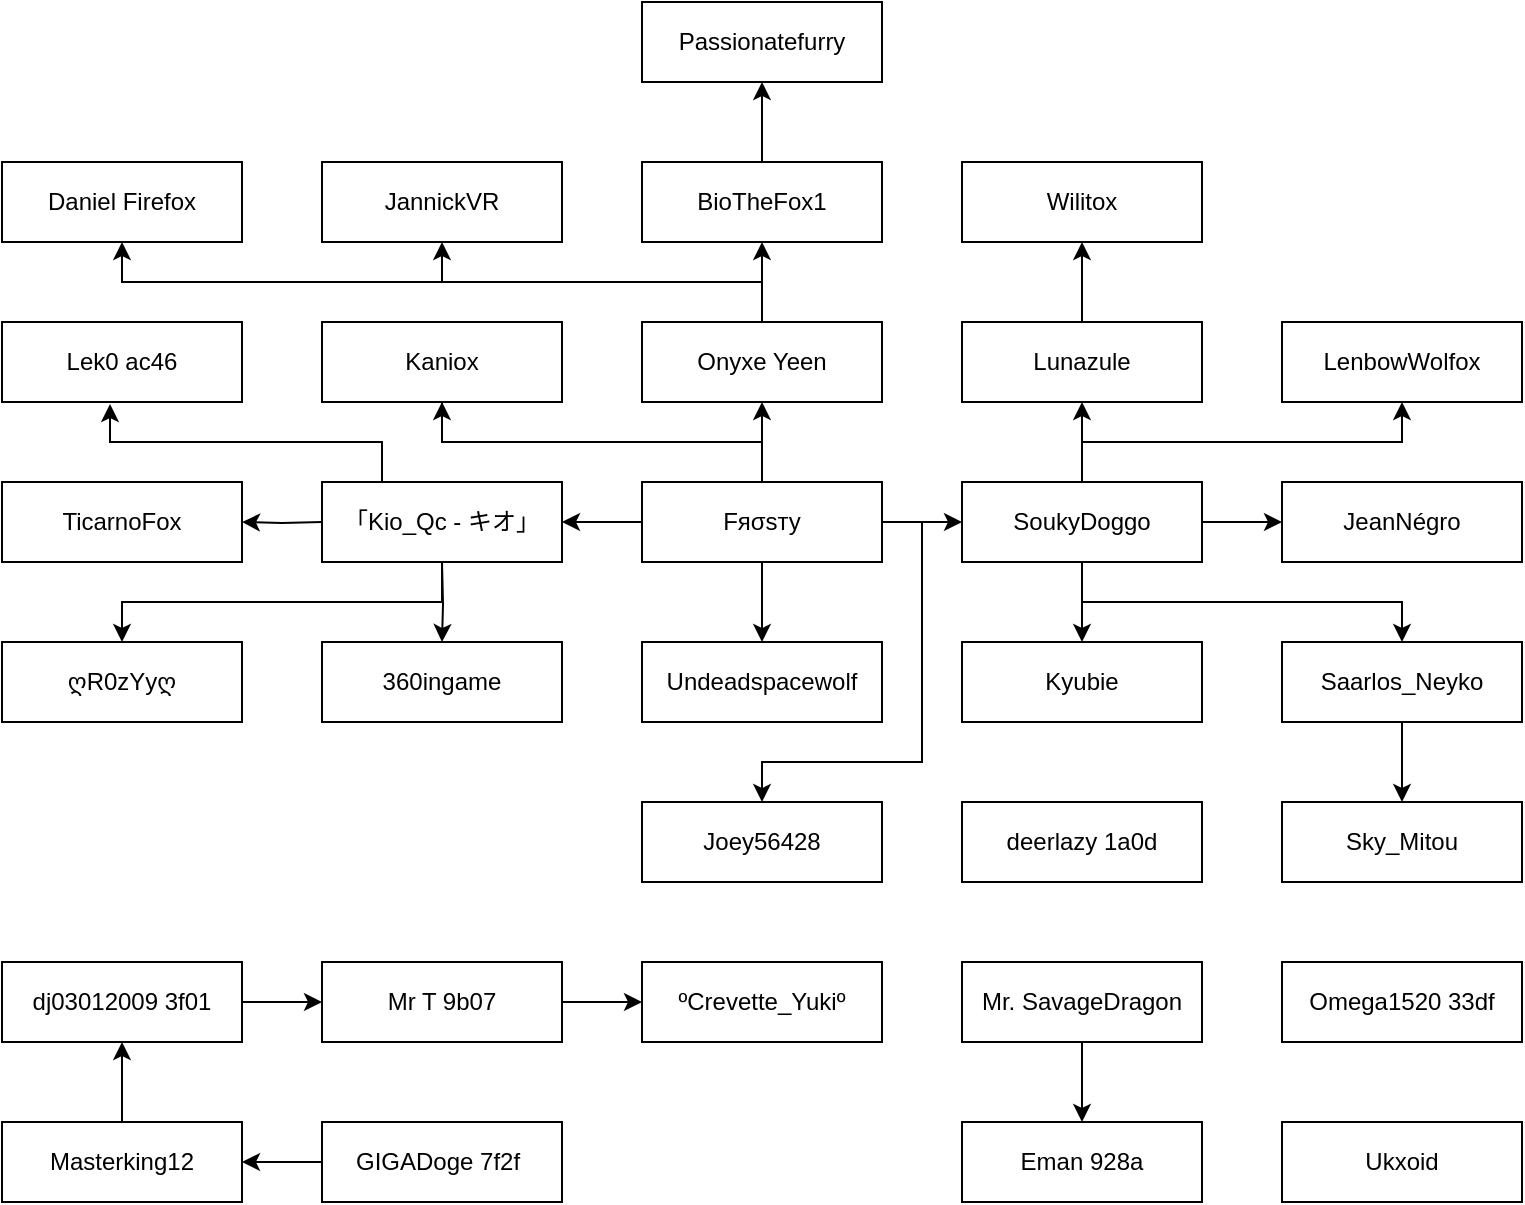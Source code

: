<mxfile version="24.8.3">
  <diagram name="Page-1" id="kzbMt0qwAQdANpi8W9Ui">
    <mxGraphModel dx="946" dy="611" grid="1" gridSize="10" guides="1" tooltips="1" connect="1" arrows="1" fold="1" page="1" pageScale="1" pageWidth="827" pageHeight="1169" math="0" shadow="0">
      <root>
        <mxCell id="0" />
        <mxCell id="1" parent="0" />
        <mxCell id="nPTzYKY_LypjdXd9V0ng-8" style="edgeStyle=orthogonalEdgeStyle;rounded=0;orthogonalLoop=1;jettySize=auto;html=1;exitX=0;exitY=0.5;exitDx=0;exitDy=0;entryX=1;entryY=0.5;entryDx=0;entryDy=0;" parent="1" source="nPTzYKY_LypjdXd9V0ng-1" target="N9GWcPVrBtqHLHFICxf_-35" edge="1">
          <mxGeometry relative="1" as="geometry">
            <mxPoint x="320" y="340" as="targetPoint" />
          </mxGeometry>
        </mxCell>
        <mxCell id="nPTzYKY_LypjdXd9V0ng-9" style="edgeStyle=orthogonalEdgeStyle;rounded=0;orthogonalLoop=1;jettySize=auto;html=1;exitX=1;exitY=0.5;exitDx=0;exitDy=0;" parent="1" source="nPTzYKY_LypjdXd9V0ng-1" target="nPTzYKY_LypjdXd9V0ng-4" edge="1">
          <mxGeometry relative="1" as="geometry" />
        </mxCell>
        <mxCell id="nPTzYKY_LypjdXd9V0ng-10" style="edgeStyle=orthogonalEdgeStyle;rounded=0;orthogonalLoop=1;jettySize=auto;html=1;exitX=0.5;exitY=1;exitDx=0;exitDy=0;entryX=0.5;entryY=0;entryDx=0;entryDy=0;" parent="1" source="nPTzYKY_LypjdXd9V0ng-1" target="nPTzYKY_LypjdXd9V0ng-5" edge="1">
          <mxGeometry relative="1" as="geometry" />
        </mxCell>
        <mxCell id="nPTzYKY_LypjdXd9V0ng-11" style="edgeStyle=orthogonalEdgeStyle;rounded=0;orthogonalLoop=1;jettySize=auto;html=1;exitX=0.5;exitY=0;exitDx=0;exitDy=0;entryX=0.5;entryY=1;entryDx=0;entryDy=0;" parent="1" source="nPTzYKY_LypjdXd9V0ng-1" target="nPTzYKY_LypjdXd9V0ng-2" edge="1">
          <mxGeometry relative="1" as="geometry" />
        </mxCell>
        <mxCell id="nPTzYKY_LypjdXd9V0ng-15" style="edgeStyle=orthogonalEdgeStyle;rounded=0;orthogonalLoop=1;jettySize=auto;html=1;exitX=0.5;exitY=0;exitDx=0;exitDy=0;entryX=0.5;entryY=1;entryDx=0;entryDy=0;" parent="1" source="nPTzYKY_LypjdXd9V0ng-1" target="nPTzYKY_LypjdXd9V0ng-14" edge="1">
          <mxGeometry relative="1" as="geometry" />
        </mxCell>
        <mxCell id="N9GWcPVrBtqHLHFICxf_-2" style="edgeStyle=orthogonalEdgeStyle;rounded=0;orthogonalLoop=1;jettySize=auto;html=1;exitX=1;exitY=0.5;exitDx=0;exitDy=0;entryX=0.5;entryY=0;entryDx=0;entryDy=0;" edge="1" parent="1" source="nPTzYKY_LypjdXd9V0ng-1" target="N9GWcPVrBtqHLHFICxf_-3">
          <mxGeometry relative="1" as="geometry">
            <mxPoint x="420" y="470" as="targetPoint" />
            <Array as="points">
              <mxPoint x="500" y="340" />
              <mxPoint x="500" y="460" />
              <mxPoint x="420" y="460" />
            </Array>
          </mxGeometry>
        </mxCell>
        <mxCell id="nPTzYKY_LypjdXd9V0ng-1" value="Fяσѕту" style="rounded=0;whiteSpace=wrap;html=1;" parent="1" vertex="1">
          <mxGeometry x="360" y="320" width="120" height="40" as="geometry" />
        </mxCell>
        <mxCell id="nPTzYKY_LypjdXd9V0ng-2" value="Kaniox" style="rounded=0;whiteSpace=wrap;html=1;" parent="1" vertex="1">
          <mxGeometry x="200" y="240" width="120" height="40" as="geometry" />
        </mxCell>
        <mxCell id="nPTzYKY_LypjdXd9V0ng-3" value="" style="endArrow=none;html=1;rounded=0;entryX=0.5;entryY=1;entryDx=0;entryDy=0;exitX=0.5;exitY=0;exitDx=0;exitDy=0;" parent="1" source="nPTzYKY_LypjdXd9V0ng-1" target="nPTzYKY_LypjdXd9V0ng-2" edge="1">
          <mxGeometry width="50" height="50" relative="1" as="geometry">
            <mxPoint x="390" y="340" as="sourcePoint" />
            <mxPoint x="440" y="290" as="targetPoint" />
            <Array as="points">
              <mxPoint x="420" y="300" />
              <mxPoint x="260" y="300" />
            </Array>
          </mxGeometry>
        </mxCell>
        <mxCell id="nPTzYKY_LypjdXd9V0ng-13" style="edgeStyle=orthogonalEdgeStyle;rounded=0;orthogonalLoop=1;jettySize=auto;html=1;exitX=1;exitY=0.5;exitDx=0;exitDy=0;" parent="1" source="nPTzYKY_LypjdXd9V0ng-4" target="nPTzYKY_LypjdXd9V0ng-12" edge="1">
          <mxGeometry relative="1" as="geometry" />
        </mxCell>
        <mxCell id="nPTzYKY_LypjdXd9V0ng-19" value="" style="edgeStyle=orthogonalEdgeStyle;rounded=0;orthogonalLoop=1;jettySize=auto;html=1;" parent="1" source="nPTzYKY_LypjdXd9V0ng-4" target="nPTzYKY_LypjdXd9V0ng-18" edge="1">
          <mxGeometry relative="1" as="geometry" />
        </mxCell>
        <mxCell id="nPTzYKY_LypjdXd9V0ng-23" style="edgeStyle=orthogonalEdgeStyle;rounded=0;orthogonalLoop=1;jettySize=auto;html=1;exitX=0.5;exitY=1;exitDx=0;exitDy=0;entryX=0.5;entryY=0;entryDx=0;entryDy=0;" parent="1" source="nPTzYKY_LypjdXd9V0ng-4" target="nPTzYKY_LypjdXd9V0ng-22" edge="1">
          <mxGeometry relative="1" as="geometry" />
        </mxCell>
        <mxCell id="nPTzYKY_LypjdXd9V0ng-27" style="edgeStyle=orthogonalEdgeStyle;rounded=0;orthogonalLoop=1;jettySize=auto;html=1;exitX=0.5;exitY=0;exitDx=0;exitDy=0;entryX=0.5;entryY=1;entryDx=0;entryDy=0;" parent="1" source="nPTzYKY_LypjdXd9V0ng-4" target="nPTzYKY_LypjdXd9V0ng-26" edge="1">
          <mxGeometry relative="1" as="geometry" />
        </mxCell>
        <mxCell id="nPTzYKY_LypjdXd9V0ng-35" style="edgeStyle=orthogonalEdgeStyle;rounded=0;orthogonalLoop=1;jettySize=auto;html=1;exitX=0.5;exitY=0;exitDx=0;exitDy=0;entryX=0.5;entryY=1;entryDx=0;entryDy=0;" parent="1" source="nPTzYKY_LypjdXd9V0ng-4" target="nPTzYKY_LypjdXd9V0ng-34" edge="1">
          <mxGeometry relative="1" as="geometry" />
        </mxCell>
        <mxCell id="nPTzYKY_LypjdXd9V0ng-4" value="SoukyDoggo" style="rounded=0;whiteSpace=wrap;html=1;" parent="1" vertex="1">
          <mxGeometry x="520" y="320" width="120" height="40" as="geometry" />
        </mxCell>
        <mxCell id="nPTzYKY_LypjdXd9V0ng-5" value="Undeadspacewolf" style="rounded=0;whiteSpace=wrap;html=1;" parent="1" vertex="1">
          <mxGeometry x="360" y="400" width="120" height="40" as="geometry" />
        </mxCell>
        <mxCell id="nPTzYKY_LypjdXd9V0ng-17" style="edgeStyle=orthogonalEdgeStyle;rounded=0;orthogonalLoop=1;jettySize=auto;html=1;exitX=0;exitY=0.5;exitDx=0;exitDy=0;entryX=1;entryY=0.5;entryDx=0;entryDy=0;" parent="1" target="nPTzYKY_LypjdXd9V0ng-16" edge="1">
          <mxGeometry relative="1" as="geometry">
            <mxPoint x="200" y="340" as="sourcePoint" />
          </mxGeometry>
        </mxCell>
        <mxCell id="nPTzYKY_LypjdXd9V0ng-31" style="edgeStyle=orthogonalEdgeStyle;rounded=0;orthogonalLoop=1;jettySize=auto;html=1;exitX=0.5;exitY=1;exitDx=0;exitDy=0;entryX=0.5;entryY=0;entryDx=0;entryDy=0;" parent="1" target="nPTzYKY_LypjdXd9V0ng-30" edge="1">
          <mxGeometry relative="1" as="geometry">
            <mxPoint x="260" y="360" as="sourcePoint" />
          </mxGeometry>
        </mxCell>
        <mxCell id="nPTzYKY_LypjdXd9V0ng-12" value="JeanNégro" style="rounded=0;whiteSpace=wrap;html=1;" parent="1" vertex="1">
          <mxGeometry x="680" y="320" width="120" height="40" as="geometry" />
        </mxCell>
        <mxCell id="nPTzYKY_LypjdXd9V0ng-21" style="edgeStyle=orthogonalEdgeStyle;rounded=0;orthogonalLoop=1;jettySize=auto;html=1;exitX=0.5;exitY=0;exitDx=0;exitDy=0;entryX=0.5;entryY=1;entryDx=0;entryDy=0;" parent="1" source="nPTzYKY_LypjdXd9V0ng-14" target="nPTzYKY_LypjdXd9V0ng-20" edge="1">
          <mxGeometry relative="1" as="geometry" />
        </mxCell>
        <mxCell id="N9GWcPVrBtqHLHFICxf_-8" style="edgeStyle=orthogonalEdgeStyle;rounded=0;orthogonalLoop=1;jettySize=auto;html=1;exitX=0.5;exitY=0;exitDx=0;exitDy=0;entryX=0.5;entryY=1;entryDx=0;entryDy=0;" edge="1" parent="1" source="nPTzYKY_LypjdXd9V0ng-14" target="N9GWcPVrBtqHLHFICxf_-7">
          <mxGeometry relative="1" as="geometry" />
        </mxCell>
        <mxCell id="N9GWcPVrBtqHLHFICxf_-10" style="edgeStyle=orthogonalEdgeStyle;rounded=0;orthogonalLoop=1;jettySize=auto;html=1;exitX=0.5;exitY=0;exitDx=0;exitDy=0;entryX=0.5;entryY=1;entryDx=0;entryDy=0;" edge="1" parent="1" source="nPTzYKY_LypjdXd9V0ng-14" target="N9GWcPVrBtqHLHFICxf_-9">
          <mxGeometry relative="1" as="geometry" />
        </mxCell>
        <mxCell id="nPTzYKY_LypjdXd9V0ng-14" value="Onyxe Yeen" style="rounded=0;whiteSpace=wrap;html=1;" parent="1" vertex="1">
          <mxGeometry x="360" y="240" width="120" height="40" as="geometry" />
        </mxCell>
        <mxCell id="nPTzYKY_LypjdXd9V0ng-16" value="TicarnoFox" style="rounded=0;whiteSpace=wrap;html=1;" parent="1" vertex="1">
          <mxGeometry x="40" y="320" width="120" height="40" as="geometry" />
        </mxCell>
        <mxCell id="nPTzYKY_LypjdXd9V0ng-18" value="Kyubie" style="rounded=0;whiteSpace=wrap;html=1;" parent="1" vertex="1">
          <mxGeometry x="520" y="400" width="120" height="40" as="geometry" />
        </mxCell>
        <mxCell id="N9GWcPVrBtqHLHFICxf_-26" style="edgeStyle=orthogonalEdgeStyle;rounded=0;orthogonalLoop=1;jettySize=auto;html=1;exitX=0.5;exitY=0;exitDx=0;exitDy=0;entryX=0.5;entryY=1;entryDx=0;entryDy=0;" edge="1" parent="1" source="nPTzYKY_LypjdXd9V0ng-20" target="N9GWcPVrBtqHLHFICxf_-25">
          <mxGeometry relative="1" as="geometry" />
        </mxCell>
        <mxCell id="nPTzYKY_LypjdXd9V0ng-20" value="BioTheFox1" style="rounded=0;whiteSpace=wrap;html=1;" parent="1" vertex="1">
          <mxGeometry x="360" y="160" width="120" height="40" as="geometry" />
        </mxCell>
        <mxCell id="nPTzYKY_LypjdXd9V0ng-25" value="" style="edgeStyle=orthogonalEdgeStyle;rounded=0;orthogonalLoop=1;jettySize=auto;html=1;" parent="1" source="nPTzYKY_LypjdXd9V0ng-22" target="nPTzYKY_LypjdXd9V0ng-24" edge="1">
          <mxGeometry relative="1" as="geometry" />
        </mxCell>
        <mxCell id="nPTzYKY_LypjdXd9V0ng-22" value="Saarlos_Neyko" style="rounded=0;whiteSpace=wrap;html=1;" parent="1" vertex="1">
          <mxGeometry x="680" y="400" width="120" height="40" as="geometry" />
        </mxCell>
        <mxCell id="nPTzYKY_LypjdXd9V0ng-24" value="Sky_Mitou" style="rounded=0;whiteSpace=wrap;html=1;" parent="1" vertex="1">
          <mxGeometry x="680" y="480" width="120" height="40" as="geometry" />
        </mxCell>
        <mxCell id="nPTzYKY_LypjdXd9V0ng-29" style="edgeStyle=orthogonalEdgeStyle;rounded=0;orthogonalLoop=1;jettySize=auto;html=1;exitX=0.5;exitY=0;exitDx=0;exitDy=0;entryX=0.5;entryY=1;entryDx=0;entryDy=0;" parent="1" source="nPTzYKY_LypjdXd9V0ng-26" target="nPTzYKY_LypjdXd9V0ng-28" edge="1">
          <mxGeometry relative="1" as="geometry" />
        </mxCell>
        <mxCell id="nPTzYKY_LypjdXd9V0ng-26" value="Lunazule" style="rounded=0;whiteSpace=wrap;html=1;" parent="1" vertex="1">
          <mxGeometry x="520" y="240" width="120" height="40" as="geometry" />
        </mxCell>
        <mxCell id="nPTzYKY_LypjdXd9V0ng-28" value="Wilitox" style="rounded=0;whiteSpace=wrap;html=1;" parent="1" vertex="1">
          <mxGeometry x="520" y="160" width="120" height="40" as="geometry" />
        </mxCell>
        <mxCell id="nPTzYKY_LypjdXd9V0ng-30" value="360ingame" style="rounded=0;whiteSpace=wrap;html=1;" parent="1" vertex="1">
          <mxGeometry x="200" y="400" width="120" height="40" as="geometry" />
        </mxCell>
        <mxCell id="nPTzYKY_LypjdXd9V0ng-32" value="ღR0zYyღ" style="rounded=0;whiteSpace=wrap;html=1;" parent="1" vertex="1">
          <mxGeometry x="40" y="400" width="120" height="40" as="geometry" />
        </mxCell>
        <mxCell id="nPTzYKY_LypjdXd9V0ng-34" value="LenbowWolfox" style="rounded=0;whiteSpace=wrap;html=1;" parent="1" vertex="1">
          <mxGeometry x="680" y="240" width="120" height="40" as="geometry" />
        </mxCell>
        <mxCell id="N9GWcPVrBtqHLHFICxf_-3" value="Joey56428" style="rounded=0;whiteSpace=wrap;html=1;" vertex="1" parent="1">
          <mxGeometry x="360" y="480" width="120" height="40" as="geometry" />
        </mxCell>
        <mxCell id="N9GWcPVrBtqHLHFICxf_-12" style="edgeStyle=orthogonalEdgeStyle;rounded=0;orthogonalLoop=1;jettySize=auto;html=1;exitX=0.5;exitY=1;exitDx=0;exitDy=0;entryX=0.5;entryY=0;entryDx=0;entryDy=0;" edge="1" parent="1" source="N9GWcPVrBtqHLHFICxf_-6" target="N9GWcPVrBtqHLHFICxf_-11">
          <mxGeometry relative="1" as="geometry" />
        </mxCell>
        <mxCell id="N9GWcPVrBtqHLHFICxf_-6" value="Mr. SavageDragon" style="rounded=0;whiteSpace=wrap;html=1;" vertex="1" parent="1">
          <mxGeometry x="520" y="560" width="120" height="40" as="geometry" />
        </mxCell>
        <mxCell id="N9GWcPVrBtqHLHFICxf_-7" value="JannickVR" style="rounded=0;whiteSpace=wrap;html=1;" vertex="1" parent="1">
          <mxGeometry x="200" y="160" width="120" height="40" as="geometry" />
        </mxCell>
        <mxCell id="N9GWcPVrBtqHLHFICxf_-9" value="Daniel Firefox" style="rounded=0;whiteSpace=wrap;html=1;" vertex="1" parent="1">
          <mxGeometry x="40" y="160" width="120" height="40" as="geometry" />
        </mxCell>
        <mxCell id="N9GWcPVrBtqHLHFICxf_-11" value="Eman 928a" style="rounded=0;whiteSpace=wrap;html=1;" vertex="1" parent="1">
          <mxGeometry x="520" y="640" width="120" height="40" as="geometry" />
        </mxCell>
        <mxCell id="N9GWcPVrBtqHLHFICxf_-13" value="Lek0 ac46" style="rounded=0;whiteSpace=wrap;html=1;" vertex="1" parent="1">
          <mxGeometry x="40" y="240" width="120" height="40" as="geometry" />
        </mxCell>
        <mxCell id="N9GWcPVrBtqHLHFICxf_-33" style="edgeStyle=orthogonalEdgeStyle;rounded=0;orthogonalLoop=1;jettySize=auto;html=1;exitX=1;exitY=0.5;exitDx=0;exitDy=0;entryX=0;entryY=0.5;entryDx=0;entryDy=0;" edge="1" parent="1" source="N9GWcPVrBtqHLHFICxf_-15" target="N9GWcPVrBtqHLHFICxf_-27">
          <mxGeometry relative="1" as="geometry" />
        </mxCell>
        <mxCell id="N9GWcPVrBtqHLHFICxf_-15" value="Mr T 9b07" style="rounded=0;whiteSpace=wrap;html=1;" vertex="1" parent="1">
          <mxGeometry x="200" y="560" width="120" height="40" as="geometry" />
        </mxCell>
        <mxCell id="N9GWcPVrBtqHLHFICxf_-32" style="edgeStyle=orthogonalEdgeStyle;rounded=0;orthogonalLoop=1;jettySize=auto;html=1;exitX=1;exitY=0.5;exitDx=0;exitDy=0;entryX=0;entryY=0.5;entryDx=0;entryDy=0;" edge="1" parent="1" source="N9GWcPVrBtqHLHFICxf_-16" target="N9GWcPVrBtqHLHFICxf_-15">
          <mxGeometry relative="1" as="geometry" />
        </mxCell>
        <mxCell id="N9GWcPVrBtqHLHFICxf_-16" value="dj03012009 3f01" style="rounded=0;whiteSpace=wrap;html=1;" vertex="1" parent="1">
          <mxGeometry x="40" y="560" width="120" height="40" as="geometry" />
        </mxCell>
        <mxCell id="N9GWcPVrBtqHLHFICxf_-30" value="" style="edgeStyle=orthogonalEdgeStyle;rounded=0;orthogonalLoop=1;jettySize=auto;html=1;" edge="1" parent="1" source="N9GWcPVrBtqHLHFICxf_-18" target="N9GWcPVrBtqHLHFICxf_-19">
          <mxGeometry relative="1" as="geometry" />
        </mxCell>
        <mxCell id="N9GWcPVrBtqHLHFICxf_-18" value="&lt;div style=&quot;display: flex;&quot;&gt;&lt;div style=&quot;flex: 1 1 0%; display: flex; align-items: center; margin-left: 15px;&quot;&gt;&lt;div style=&quot;flex: 1 1 0%;&quot;&gt;&lt;div&gt;GIGADoge 7f2f&lt;/div&gt;&lt;/div&gt;&lt;/div&gt;&lt;/div&gt;" style="rounded=0;whiteSpace=wrap;html=1;align=left;" vertex="1" parent="1">
          <mxGeometry x="200" y="640" width="120" height="40" as="geometry" />
        </mxCell>
        <mxCell id="N9GWcPVrBtqHLHFICxf_-31" style="edgeStyle=orthogonalEdgeStyle;rounded=0;orthogonalLoop=1;jettySize=auto;html=1;exitX=0.5;exitY=0;exitDx=0;exitDy=0;entryX=0.5;entryY=1;entryDx=0;entryDy=0;" edge="1" parent="1" source="N9GWcPVrBtqHLHFICxf_-19" target="N9GWcPVrBtqHLHFICxf_-16">
          <mxGeometry relative="1" as="geometry" />
        </mxCell>
        <mxCell id="N9GWcPVrBtqHLHFICxf_-19" value="Masterking12" style="rounded=0;whiteSpace=wrap;html=1;" vertex="1" parent="1">
          <mxGeometry x="40" y="640" width="120" height="40" as="geometry" />
        </mxCell>
        <mxCell id="N9GWcPVrBtqHLHFICxf_-22" value="Ukxoid" style="rounded=0;whiteSpace=wrap;html=1;" vertex="1" parent="1">
          <mxGeometry x="680" y="640" width="120" height="40" as="geometry" />
        </mxCell>
        <mxCell id="N9GWcPVrBtqHLHFICxf_-23" value="Omega1520 33df" style="rounded=0;whiteSpace=wrap;html=1;" vertex="1" parent="1">
          <mxGeometry x="680" y="560" width="120" height="40" as="geometry" />
        </mxCell>
        <mxCell id="N9GWcPVrBtqHLHFICxf_-25" value="Passionatefurry" style="rounded=0;whiteSpace=wrap;html=1;" vertex="1" parent="1">
          <mxGeometry x="360" y="80" width="120" height="40" as="geometry" />
        </mxCell>
        <mxCell id="N9GWcPVrBtqHLHFICxf_-27" value="ºCrevette_Yukiº" style="rounded=0;whiteSpace=wrap;html=1;" vertex="1" parent="1">
          <mxGeometry x="360" y="560" width="120" height="40" as="geometry" />
        </mxCell>
        <mxCell id="N9GWcPVrBtqHLHFICxf_-29" value="deerlazy 1a0d" style="rounded=0;whiteSpace=wrap;html=1;" vertex="1" parent="1">
          <mxGeometry x="520" y="480" width="120" height="40" as="geometry" />
        </mxCell>
        <mxCell id="N9GWcPVrBtqHLHFICxf_-37" style="edgeStyle=orthogonalEdgeStyle;rounded=0;orthogonalLoop=1;jettySize=auto;html=1;exitX=0.5;exitY=1;exitDx=0;exitDy=0;entryX=0.5;entryY=0;entryDx=0;entryDy=0;" edge="1" parent="1" source="N9GWcPVrBtqHLHFICxf_-35" target="nPTzYKY_LypjdXd9V0ng-32">
          <mxGeometry relative="1" as="geometry" />
        </mxCell>
        <mxCell id="N9GWcPVrBtqHLHFICxf_-35" value="「Kio_Qc - キオ」" style="rounded=0;whiteSpace=wrap;html=1;" vertex="1" parent="1">
          <mxGeometry x="200" y="320" width="120" height="40" as="geometry" />
        </mxCell>
        <mxCell id="N9GWcPVrBtqHLHFICxf_-36" style="edgeStyle=orthogonalEdgeStyle;rounded=0;orthogonalLoop=1;jettySize=auto;html=1;exitX=0.25;exitY=0;exitDx=0;exitDy=0;entryX=0.45;entryY=1.025;entryDx=0;entryDy=0;entryPerimeter=0;" edge="1" parent="1" source="N9GWcPVrBtqHLHFICxf_-35" target="N9GWcPVrBtqHLHFICxf_-13">
          <mxGeometry relative="1" as="geometry" />
        </mxCell>
      </root>
    </mxGraphModel>
  </diagram>
</mxfile>
